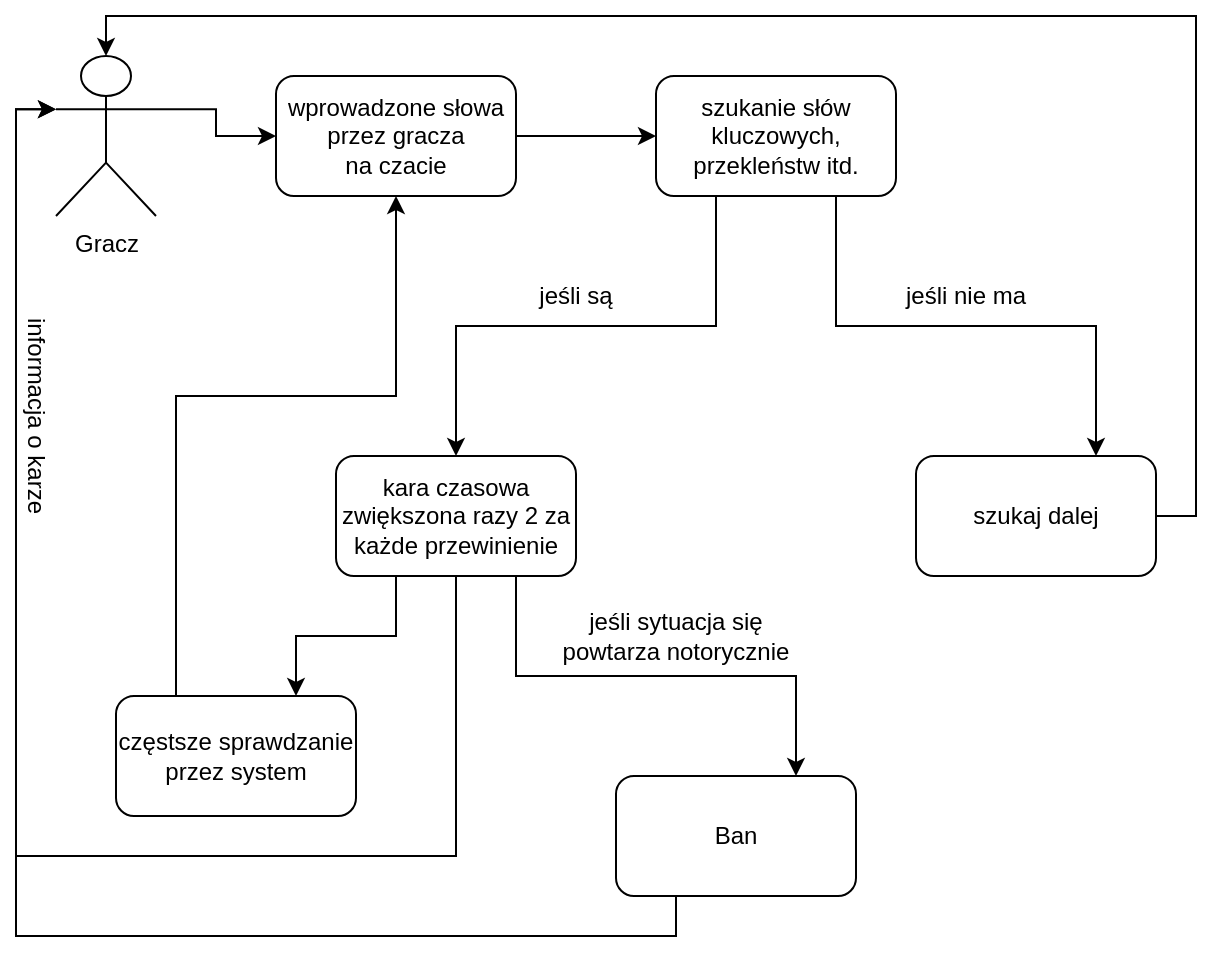 <mxfile version="10.6.5" type="github"><diagram id="54oGbc10dL4wkHtxnSgx" name="Page-1"><mxGraphModel dx="728" dy="469" grid="1" gridSize="10" guides="1" tooltips="1" connect="1" arrows="1" fold="1" page="1" pageScale="1" pageWidth="827" pageHeight="1169" math="0" shadow="0"><root><mxCell id="0"/><mxCell id="1" parent="0"/><mxCell id="_fPvnClJEnTTokzxKW0J-11" style="edgeStyle=orthogonalEdgeStyle;rounded=0;orthogonalLoop=1;jettySize=auto;html=1;exitX=1;exitY=0.5;exitDx=0;exitDy=0;entryX=0;entryY=0.5;entryDx=0;entryDy=0;" edge="1" parent="1" source="_fPvnClJEnTTokzxKW0J-6" target="_fPvnClJEnTTokzxKW0J-10"><mxGeometry relative="1" as="geometry"/></mxCell><mxCell id="_fPvnClJEnTTokzxKW0J-6" value="&lt;div&gt;wprowadzone słowa &lt;br&gt;&lt;/div&gt;&lt;div&gt;przez gracza&lt;/div&gt;&lt;div&gt;na czacie&lt;/div&gt;" style="rounded=1;whiteSpace=wrap;html=1;" vertex="1" parent="1"><mxGeometry x="170" y="80" width="120" height="60" as="geometry"/></mxCell><mxCell id="_fPvnClJEnTTokzxKW0J-9" style="edgeStyle=orthogonalEdgeStyle;rounded=0;orthogonalLoop=1;jettySize=auto;html=1;exitX=1;exitY=0.333;exitDx=0;exitDy=0;exitPerimeter=0;entryX=0;entryY=0.5;entryDx=0;entryDy=0;" edge="1" parent="1" source="_fPvnClJEnTTokzxKW0J-7" target="_fPvnClJEnTTokzxKW0J-6"><mxGeometry relative="1" as="geometry"/></mxCell><mxCell id="_fPvnClJEnTTokzxKW0J-7" value="&lt;div&gt;Gracz&lt;/div&gt;&lt;div&gt;&lt;br&gt;&lt;/div&gt;" style="shape=umlActor;verticalLabelPosition=bottom;labelBackgroundColor=#ffffff;verticalAlign=top;html=1;outlineConnect=0;" vertex="1" parent="1"><mxGeometry x="60" y="70" width="50" height="80" as="geometry"/></mxCell><mxCell id="_fPvnClJEnTTokzxKW0J-14" style="edgeStyle=orthogonalEdgeStyle;rounded=0;orthogonalLoop=1;jettySize=auto;html=1;exitX=0.75;exitY=1;exitDx=0;exitDy=0;entryX=0.75;entryY=0;entryDx=0;entryDy=0;" edge="1" parent="1" source="_fPvnClJEnTTokzxKW0J-10" target="_fPvnClJEnTTokzxKW0J-13"><mxGeometry relative="1" as="geometry"/></mxCell><mxCell id="_fPvnClJEnTTokzxKW0J-15" style="edgeStyle=orthogonalEdgeStyle;rounded=0;orthogonalLoop=1;jettySize=auto;html=1;exitX=0.25;exitY=1;exitDx=0;exitDy=0;entryX=0.5;entryY=0;entryDx=0;entryDy=0;" edge="1" parent="1" source="_fPvnClJEnTTokzxKW0J-10" target="_fPvnClJEnTTokzxKW0J-12"><mxGeometry relative="1" as="geometry"/></mxCell><mxCell id="_fPvnClJEnTTokzxKW0J-10" value="szukanie słów kluczowych, przekleństw itd." style="rounded=1;whiteSpace=wrap;html=1;" vertex="1" parent="1"><mxGeometry x="360" y="80" width="120" height="60" as="geometry"/></mxCell><mxCell id="_fPvnClJEnTTokzxKW0J-20" style="edgeStyle=orthogonalEdgeStyle;rounded=0;orthogonalLoop=1;jettySize=auto;html=1;exitX=0.25;exitY=1;exitDx=0;exitDy=0;entryX=0.75;entryY=0;entryDx=0;entryDy=0;" edge="1" parent="1" source="_fPvnClJEnTTokzxKW0J-12" target="_fPvnClJEnTTokzxKW0J-19"><mxGeometry relative="1" as="geometry"/></mxCell><mxCell id="_fPvnClJEnTTokzxKW0J-25" style="edgeStyle=orthogonalEdgeStyle;rounded=0;orthogonalLoop=1;jettySize=auto;html=1;exitX=0.5;exitY=1;exitDx=0;exitDy=0;entryX=0;entryY=0.333;entryDx=0;entryDy=0;entryPerimeter=0;" edge="1" parent="1" source="_fPvnClJEnTTokzxKW0J-12" target="_fPvnClJEnTTokzxKW0J-7"><mxGeometry relative="1" as="geometry"><Array as="points"><mxPoint x="260" y="470"/><mxPoint x="40" y="470"/><mxPoint x="40" y="97"/></Array></mxGeometry></mxCell><mxCell id="_fPvnClJEnTTokzxKW0J-26" style="edgeStyle=orthogonalEdgeStyle;rounded=0;orthogonalLoop=1;jettySize=auto;html=1;exitX=0.75;exitY=1;exitDx=0;exitDy=0;entryX=0.75;entryY=0;entryDx=0;entryDy=0;" edge="1" parent="1" source="_fPvnClJEnTTokzxKW0J-12" target="_fPvnClJEnTTokzxKW0J-22"><mxGeometry relative="1" as="geometry"/></mxCell><mxCell id="_fPvnClJEnTTokzxKW0J-12" value="kara czasowa zwiększona razy 2 za każde przewinienie" style="rounded=1;whiteSpace=wrap;html=1;" vertex="1" parent="1"><mxGeometry x="200" y="270" width="120" height="60" as="geometry"/></mxCell><mxCell id="_fPvnClJEnTTokzxKW0J-30" style="edgeStyle=orthogonalEdgeStyle;rounded=0;orthogonalLoop=1;jettySize=auto;html=1;exitX=1;exitY=0.5;exitDx=0;exitDy=0;entryX=0.5;entryY=0;entryDx=0;entryDy=0;entryPerimeter=0;" edge="1" parent="1" source="_fPvnClJEnTTokzxKW0J-13" target="_fPvnClJEnTTokzxKW0J-7"><mxGeometry relative="1" as="geometry"/></mxCell><mxCell id="_fPvnClJEnTTokzxKW0J-13" value="szukaj dalej" style="rounded=1;whiteSpace=wrap;html=1;" vertex="1" parent="1"><mxGeometry x="490" y="270" width="120" height="60" as="geometry"/></mxCell><mxCell id="_fPvnClJEnTTokzxKW0J-16" value="jeśli nie ma" style="text;html=1;strokeColor=none;fillColor=none;align=center;verticalAlign=middle;whiteSpace=wrap;rounded=0;" vertex="1" parent="1"><mxGeometry x="460" y="180" width="110" height="20" as="geometry"/></mxCell><mxCell id="_fPvnClJEnTTokzxKW0J-18" value="jeśli są" style="text;html=1;strokeColor=none;fillColor=none;align=center;verticalAlign=middle;whiteSpace=wrap;rounded=0;" vertex="1" parent="1"><mxGeometry x="285" y="180" width="70" height="20" as="geometry"/></mxCell><mxCell id="_fPvnClJEnTTokzxKW0J-21" style="edgeStyle=orthogonalEdgeStyle;rounded=0;orthogonalLoop=1;jettySize=auto;html=1;exitX=0.25;exitY=0;exitDx=0;exitDy=0;entryX=0.5;entryY=1;entryDx=0;entryDy=0;" edge="1" parent="1" source="_fPvnClJEnTTokzxKW0J-19" target="_fPvnClJEnTTokzxKW0J-6"><mxGeometry relative="1" as="geometry"><Array as="points"><mxPoint x="120" y="240"/><mxPoint x="230" y="240"/></Array></mxGeometry></mxCell><mxCell id="_fPvnClJEnTTokzxKW0J-19" value="&lt;div&gt;częstsze sprawdzanie przez system&lt;/div&gt;" style="rounded=1;whiteSpace=wrap;html=1;" vertex="1" parent="1"><mxGeometry x="90" y="390" width="120" height="60" as="geometry"/></mxCell><mxCell id="_fPvnClJEnTTokzxKW0J-29" style="edgeStyle=orthogonalEdgeStyle;rounded=0;orthogonalLoop=1;jettySize=auto;html=1;exitX=0.25;exitY=1;exitDx=0;exitDy=0;entryX=0;entryY=0.333;entryDx=0;entryDy=0;entryPerimeter=0;" edge="1" parent="1" source="_fPvnClJEnTTokzxKW0J-22" target="_fPvnClJEnTTokzxKW0J-7"><mxGeometry relative="1" as="geometry"/></mxCell><mxCell id="_fPvnClJEnTTokzxKW0J-22" value="&lt;div&gt;Ban &lt;br&gt;&lt;/div&gt;" style="rounded=1;whiteSpace=wrap;html=1;" vertex="1" parent="1"><mxGeometry x="340" y="430" width="120" height="60" as="geometry"/></mxCell><mxCell id="_fPvnClJEnTTokzxKW0J-24" value="informacja o karze" style="text;html=1;strokeColor=none;fillColor=none;align=center;verticalAlign=middle;whiteSpace=wrap;rounded=0;rotation=90;" vertex="1" parent="1"><mxGeometry x="-10" y="240" width="120" height="20" as="geometry"/></mxCell><mxCell id="_fPvnClJEnTTokzxKW0J-27" value="jeśli sytuacja się powtarza notorycznie" style="text;html=1;strokeColor=none;fillColor=none;align=center;verticalAlign=middle;whiteSpace=wrap;rounded=0;" vertex="1" parent="1"><mxGeometry x="300" y="350" width="140" height="20" as="geometry"/></mxCell></root></mxGraphModel></diagram></mxfile>